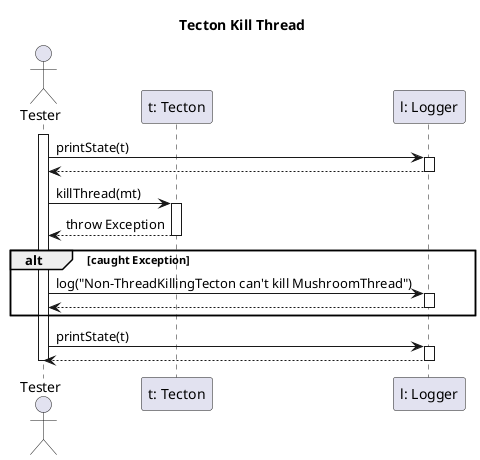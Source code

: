@startuml tectonKillThreadTest

title Tecton Kill Thread

actor "Tester" as tst
participant "t: Tecton" as t
participant "l: Logger" as l

activate tst

tst -> l: printState(t)
activate l
tst <-- l
deactivate l

tst -> t: killThread(mt)
activate t

tst <-- t: throw Exception
deactivate t

alt caught Exception
        tst -> l: log("Non-ThreadKillingTecton can't kill MushroomThread")
        activate l
        tst <-- l
        deactivate l    
    end

tst -> l: printState(t)
activate l
tst <-- l
deactivate l

deactivate tst

@enduml